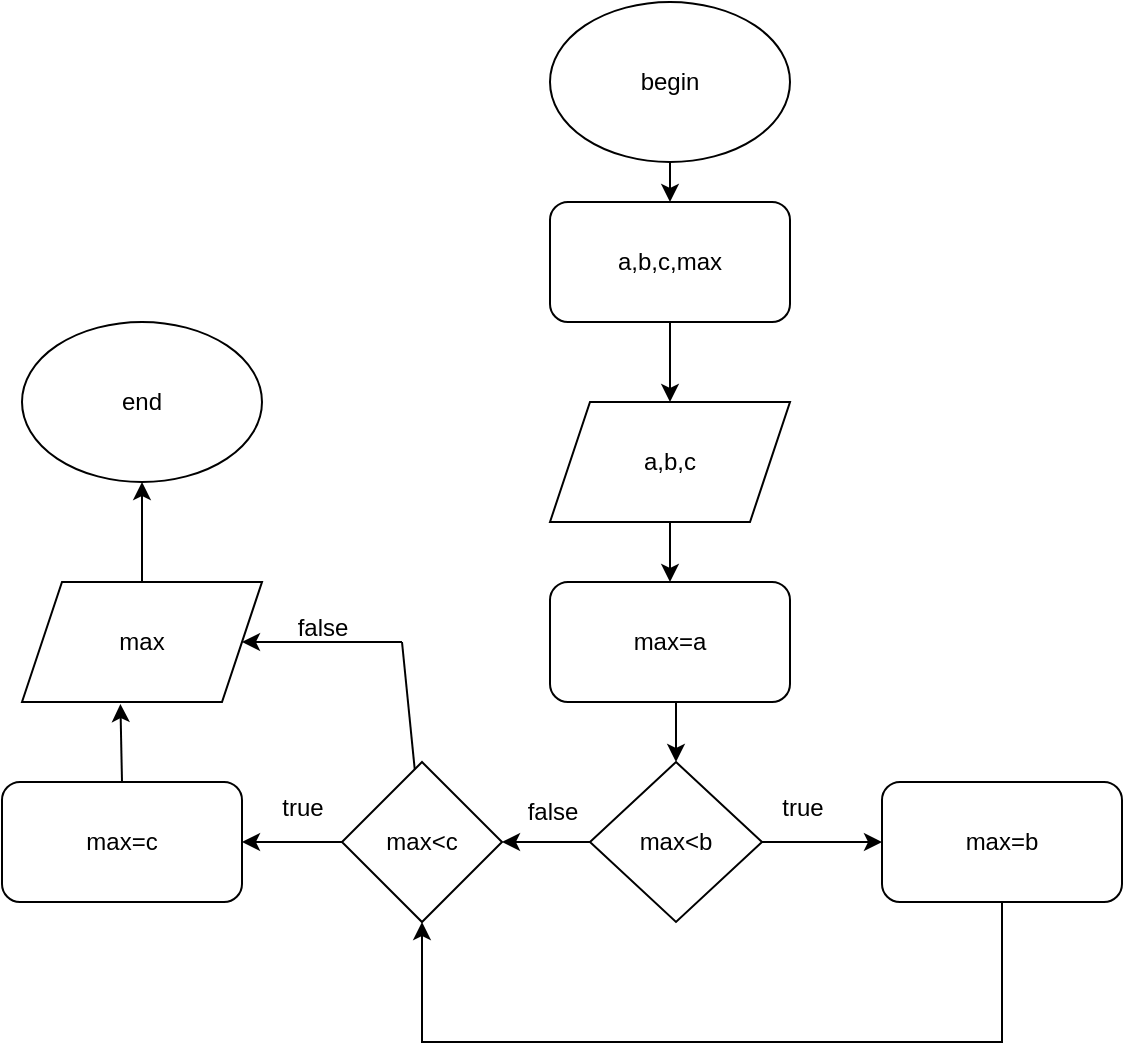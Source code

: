 <mxfile version="22.0.3" type="device">
  <diagram id="C5RBs43oDa-KdzZeNtuy" name="Page-1">
    <mxGraphModel dx="1036" dy="606" grid="1" gridSize="10" guides="1" tooltips="1" connect="1" arrows="1" fold="1" page="1" pageScale="1" pageWidth="827" pageHeight="1169" math="0" shadow="0">
      <root>
        <mxCell id="WIyWlLk6GJQsqaUBKTNV-0" />
        <mxCell id="WIyWlLk6GJQsqaUBKTNV-1" parent="WIyWlLk6GJQsqaUBKTNV-0" />
        <mxCell id="E8jJt5HHEnCwKzbaVch_-3" style="edgeStyle=orthogonalEdgeStyle;rounded=0;orthogonalLoop=1;jettySize=auto;html=1;exitX=0.5;exitY=1;exitDx=0;exitDy=0;entryX=0.5;entryY=0;entryDx=0;entryDy=0;" edge="1" parent="WIyWlLk6GJQsqaUBKTNV-1" source="E8jJt5HHEnCwKzbaVch_-0" target="E8jJt5HHEnCwKzbaVch_-1">
          <mxGeometry relative="1" as="geometry" />
        </mxCell>
        <mxCell id="E8jJt5HHEnCwKzbaVch_-0" value="begin" style="ellipse;whiteSpace=wrap;html=1;" vertex="1" parent="WIyWlLk6GJQsqaUBKTNV-1">
          <mxGeometry x="354" y="80" width="120" height="80" as="geometry" />
        </mxCell>
        <mxCell id="E8jJt5HHEnCwKzbaVch_-4" style="edgeStyle=orthogonalEdgeStyle;rounded=0;orthogonalLoop=1;jettySize=auto;html=1;exitX=0.5;exitY=1;exitDx=0;exitDy=0;entryX=0.5;entryY=0;entryDx=0;entryDy=0;" edge="1" parent="WIyWlLk6GJQsqaUBKTNV-1" source="E8jJt5HHEnCwKzbaVch_-1" target="E8jJt5HHEnCwKzbaVch_-2">
          <mxGeometry relative="1" as="geometry" />
        </mxCell>
        <mxCell id="E8jJt5HHEnCwKzbaVch_-1" value="a,b,c,max" style="rounded=1;whiteSpace=wrap;html=1;" vertex="1" parent="WIyWlLk6GJQsqaUBKTNV-1">
          <mxGeometry x="354" y="180" width="120" height="60" as="geometry" />
        </mxCell>
        <mxCell id="E8jJt5HHEnCwKzbaVch_-9" style="edgeStyle=orthogonalEdgeStyle;rounded=0;orthogonalLoop=1;jettySize=auto;html=1;exitX=0.5;exitY=1;exitDx=0;exitDy=0;entryX=0.5;entryY=0;entryDx=0;entryDy=0;" edge="1" parent="WIyWlLk6GJQsqaUBKTNV-1" source="E8jJt5HHEnCwKzbaVch_-2" target="E8jJt5HHEnCwKzbaVch_-7">
          <mxGeometry relative="1" as="geometry" />
        </mxCell>
        <mxCell id="E8jJt5HHEnCwKzbaVch_-2" value="a,b,c" style="shape=parallelogram;perimeter=parallelogramPerimeter;whiteSpace=wrap;html=1;fixedSize=1;" vertex="1" parent="WIyWlLk6GJQsqaUBKTNV-1">
          <mxGeometry x="354" y="280" width="120" height="60" as="geometry" />
        </mxCell>
        <mxCell id="E8jJt5HHEnCwKzbaVch_-10" style="edgeStyle=orthogonalEdgeStyle;rounded=0;orthogonalLoop=1;jettySize=auto;html=1;exitX=0.5;exitY=1;exitDx=0;exitDy=0;entryX=0.5;entryY=0;entryDx=0;entryDy=0;" edge="1" parent="WIyWlLk6GJQsqaUBKTNV-1" source="E8jJt5HHEnCwKzbaVch_-7" target="E8jJt5HHEnCwKzbaVch_-8">
          <mxGeometry relative="1" as="geometry" />
        </mxCell>
        <mxCell id="E8jJt5HHEnCwKzbaVch_-7" value="max=a" style="rounded=1;whiteSpace=wrap;html=1;" vertex="1" parent="WIyWlLk6GJQsqaUBKTNV-1">
          <mxGeometry x="354" y="370" width="120" height="60" as="geometry" />
        </mxCell>
        <mxCell id="E8jJt5HHEnCwKzbaVch_-11" style="edgeStyle=orthogonalEdgeStyle;rounded=0;orthogonalLoop=1;jettySize=auto;html=1;exitX=1;exitY=0.5;exitDx=0;exitDy=0;" edge="1" parent="WIyWlLk6GJQsqaUBKTNV-1" source="E8jJt5HHEnCwKzbaVch_-8">
          <mxGeometry relative="1" as="geometry">
            <mxPoint x="520" y="500" as="targetPoint" />
          </mxGeometry>
        </mxCell>
        <mxCell id="E8jJt5HHEnCwKzbaVch_-17" style="edgeStyle=orthogonalEdgeStyle;rounded=0;orthogonalLoop=1;jettySize=auto;html=1;exitX=0;exitY=0.5;exitDx=0;exitDy=0;entryX=1;entryY=0.5;entryDx=0;entryDy=0;" edge="1" parent="WIyWlLk6GJQsqaUBKTNV-1" source="E8jJt5HHEnCwKzbaVch_-8" target="E8jJt5HHEnCwKzbaVch_-16">
          <mxGeometry relative="1" as="geometry" />
        </mxCell>
        <mxCell id="E8jJt5HHEnCwKzbaVch_-8" value="max&amp;lt;b" style="rhombus;whiteSpace=wrap;html=1;" vertex="1" parent="WIyWlLk6GJQsqaUBKTNV-1">
          <mxGeometry x="374" y="460" width="86" height="80" as="geometry" />
        </mxCell>
        <mxCell id="E8jJt5HHEnCwKzbaVch_-18" style="edgeStyle=orthogonalEdgeStyle;rounded=0;orthogonalLoop=1;jettySize=auto;html=1;exitX=0.5;exitY=1;exitDx=0;exitDy=0;" edge="1" parent="WIyWlLk6GJQsqaUBKTNV-1" source="E8jJt5HHEnCwKzbaVch_-12" target="E8jJt5HHEnCwKzbaVch_-16">
          <mxGeometry relative="1" as="geometry">
            <mxPoint x="270" y="600" as="targetPoint" />
            <Array as="points">
              <mxPoint x="580" y="600" />
              <mxPoint x="290" y="600" />
            </Array>
          </mxGeometry>
        </mxCell>
        <mxCell id="E8jJt5HHEnCwKzbaVch_-12" value="max=b" style="rounded=1;whiteSpace=wrap;html=1;" vertex="1" parent="WIyWlLk6GJQsqaUBKTNV-1">
          <mxGeometry x="520" y="470" width="120" height="60" as="geometry" />
        </mxCell>
        <mxCell id="E8jJt5HHEnCwKzbaVch_-14" value="true" style="text;html=1;align=center;verticalAlign=middle;resizable=0;points=[];autosize=1;strokeColor=none;fillColor=none;" vertex="1" parent="WIyWlLk6GJQsqaUBKTNV-1">
          <mxGeometry x="460" y="468" width="40" height="30" as="geometry" />
        </mxCell>
        <mxCell id="E8jJt5HHEnCwKzbaVch_-28" style="edgeStyle=orthogonalEdgeStyle;rounded=0;orthogonalLoop=1;jettySize=auto;html=1;exitX=0;exitY=0.5;exitDx=0;exitDy=0;entryX=1;entryY=0.5;entryDx=0;entryDy=0;" edge="1" parent="WIyWlLk6GJQsqaUBKTNV-1" source="E8jJt5HHEnCwKzbaVch_-16" target="E8jJt5HHEnCwKzbaVch_-23">
          <mxGeometry relative="1" as="geometry" />
        </mxCell>
        <mxCell id="E8jJt5HHEnCwKzbaVch_-16" value="max&amp;lt;c" style="rhombus;whiteSpace=wrap;html=1;" vertex="1" parent="WIyWlLk6GJQsqaUBKTNV-1">
          <mxGeometry x="250" y="460" width="80" height="80" as="geometry" />
        </mxCell>
        <mxCell id="E8jJt5HHEnCwKzbaVch_-22" value="false" style="text;html=1;align=center;verticalAlign=middle;resizable=0;points=[];autosize=1;strokeColor=none;fillColor=none;" vertex="1" parent="WIyWlLk6GJQsqaUBKTNV-1">
          <mxGeometry x="330" y="470" width="50" height="30" as="geometry" />
        </mxCell>
        <mxCell id="E8jJt5HHEnCwKzbaVch_-23" value="max=c" style="rounded=1;whiteSpace=wrap;html=1;" vertex="1" parent="WIyWlLk6GJQsqaUBKTNV-1">
          <mxGeometry x="80" y="470" width="120" height="60" as="geometry" />
        </mxCell>
        <mxCell id="E8jJt5HHEnCwKzbaVch_-26" style="edgeStyle=orthogonalEdgeStyle;rounded=0;orthogonalLoop=1;jettySize=auto;html=1;exitX=0.5;exitY=0;exitDx=0;exitDy=0;entryX=0.5;entryY=1;entryDx=0;entryDy=0;" edge="1" parent="WIyWlLk6GJQsqaUBKTNV-1" source="E8jJt5HHEnCwKzbaVch_-24" target="E8jJt5HHEnCwKzbaVch_-25">
          <mxGeometry relative="1" as="geometry" />
        </mxCell>
        <mxCell id="E8jJt5HHEnCwKzbaVch_-24" value="max" style="shape=parallelogram;perimeter=parallelogramPerimeter;whiteSpace=wrap;html=1;fixedSize=1;" vertex="1" parent="WIyWlLk6GJQsqaUBKTNV-1">
          <mxGeometry x="90" y="370" width="120" height="60" as="geometry" />
        </mxCell>
        <mxCell id="E8jJt5HHEnCwKzbaVch_-25" value="end" style="ellipse;whiteSpace=wrap;html=1;" vertex="1" parent="WIyWlLk6GJQsqaUBKTNV-1">
          <mxGeometry x="90" y="240" width="120" height="80" as="geometry" />
        </mxCell>
        <mxCell id="E8jJt5HHEnCwKzbaVch_-27" style="edgeStyle=orthogonalEdgeStyle;rounded=0;orthogonalLoop=1;jettySize=auto;html=1;exitX=0.5;exitY=0;exitDx=0;exitDy=0;entryX=0.41;entryY=1.017;entryDx=0;entryDy=0;entryPerimeter=0;" edge="1" parent="WIyWlLk6GJQsqaUBKTNV-1" source="E8jJt5HHEnCwKzbaVch_-23" target="E8jJt5HHEnCwKzbaVch_-24">
          <mxGeometry relative="1" as="geometry" />
        </mxCell>
        <mxCell id="E8jJt5HHEnCwKzbaVch_-33" value="" style="endArrow=classic;html=1;rounded=0;" edge="1" parent="WIyWlLk6GJQsqaUBKTNV-1">
          <mxGeometry width="50" height="50" relative="1" as="geometry">
            <mxPoint x="280" y="400" as="sourcePoint" />
            <mxPoint x="200" y="400" as="targetPoint" />
          </mxGeometry>
        </mxCell>
        <mxCell id="E8jJt5HHEnCwKzbaVch_-34" value="" style="endArrow=none;html=1;rounded=0;" edge="1" parent="WIyWlLk6GJQsqaUBKTNV-1" source="E8jJt5HHEnCwKzbaVch_-16">
          <mxGeometry width="50" height="50" relative="1" as="geometry">
            <mxPoint x="230" y="450" as="sourcePoint" />
            <mxPoint x="280" y="400" as="targetPoint" />
          </mxGeometry>
        </mxCell>
        <mxCell id="E8jJt5HHEnCwKzbaVch_-35" value="false" style="text;html=1;align=center;verticalAlign=middle;resizable=0;points=[];autosize=1;strokeColor=none;fillColor=none;" vertex="1" parent="WIyWlLk6GJQsqaUBKTNV-1">
          <mxGeometry x="215" y="378" width="50" height="30" as="geometry" />
        </mxCell>
        <mxCell id="E8jJt5HHEnCwKzbaVch_-36" value="true" style="text;html=1;align=center;verticalAlign=middle;resizable=0;points=[];autosize=1;strokeColor=none;fillColor=none;" vertex="1" parent="WIyWlLk6GJQsqaUBKTNV-1">
          <mxGeometry x="210" y="468" width="40" height="30" as="geometry" />
        </mxCell>
      </root>
    </mxGraphModel>
  </diagram>
</mxfile>

